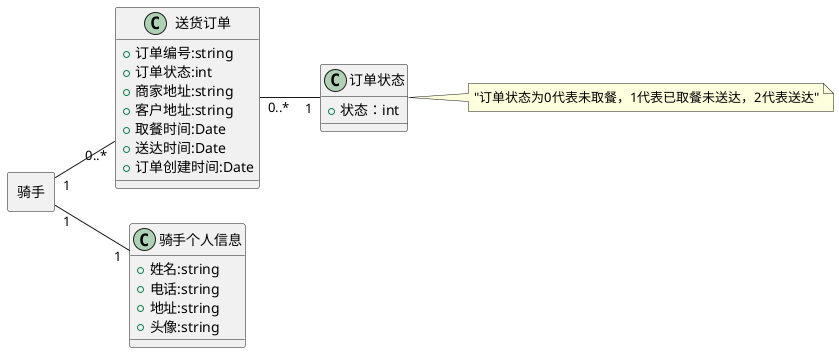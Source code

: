 @startuml
'https://plantuml.com/class-diagram

'abstract class AbstractList
'abstract AbstractCollection
'interface List
'interface Collection
left to right direction

'List <|-- AbstractList
'Collection <|-- AbstractCollection
class 订单状态{
    + 状态：int
}

class 送货订单{
+ 订单编号:string
+ 订单状态:int
+ 商家地址:string
+ 客户地址:string
+ 取餐时间:Date
+ 送达时间:Date
+ 订单创建时间:Date
}

'class 未完成订单 {
' 送货订单列表:送货订单[]
' 查看详细订单(订单编号:string):送货订单
' 确认取餐(订单编号:string):送货订单
' 确认送达(订单编号:string):送货订单
'}
'
'class 已完成订单 {
'  送货订单列表:送货订单[]
'   查看详细订单(订单编号:string):送货订单
'}

class 骑手个人信息{
+ 姓名:string
+ 电话:string
+ 地址:string
+  头像:string
}
rectangle 骑手{
}

骑手 "1" -- "1" 骑手个人信息
骑手 "1" -- "0..*" 送货订单
送货订单 "0..*" -- "1" 订单状态

note right of 订单状态 :"订单状态为0代表未取餐，1代表已取餐未送达，2代表送达"


@enduml
